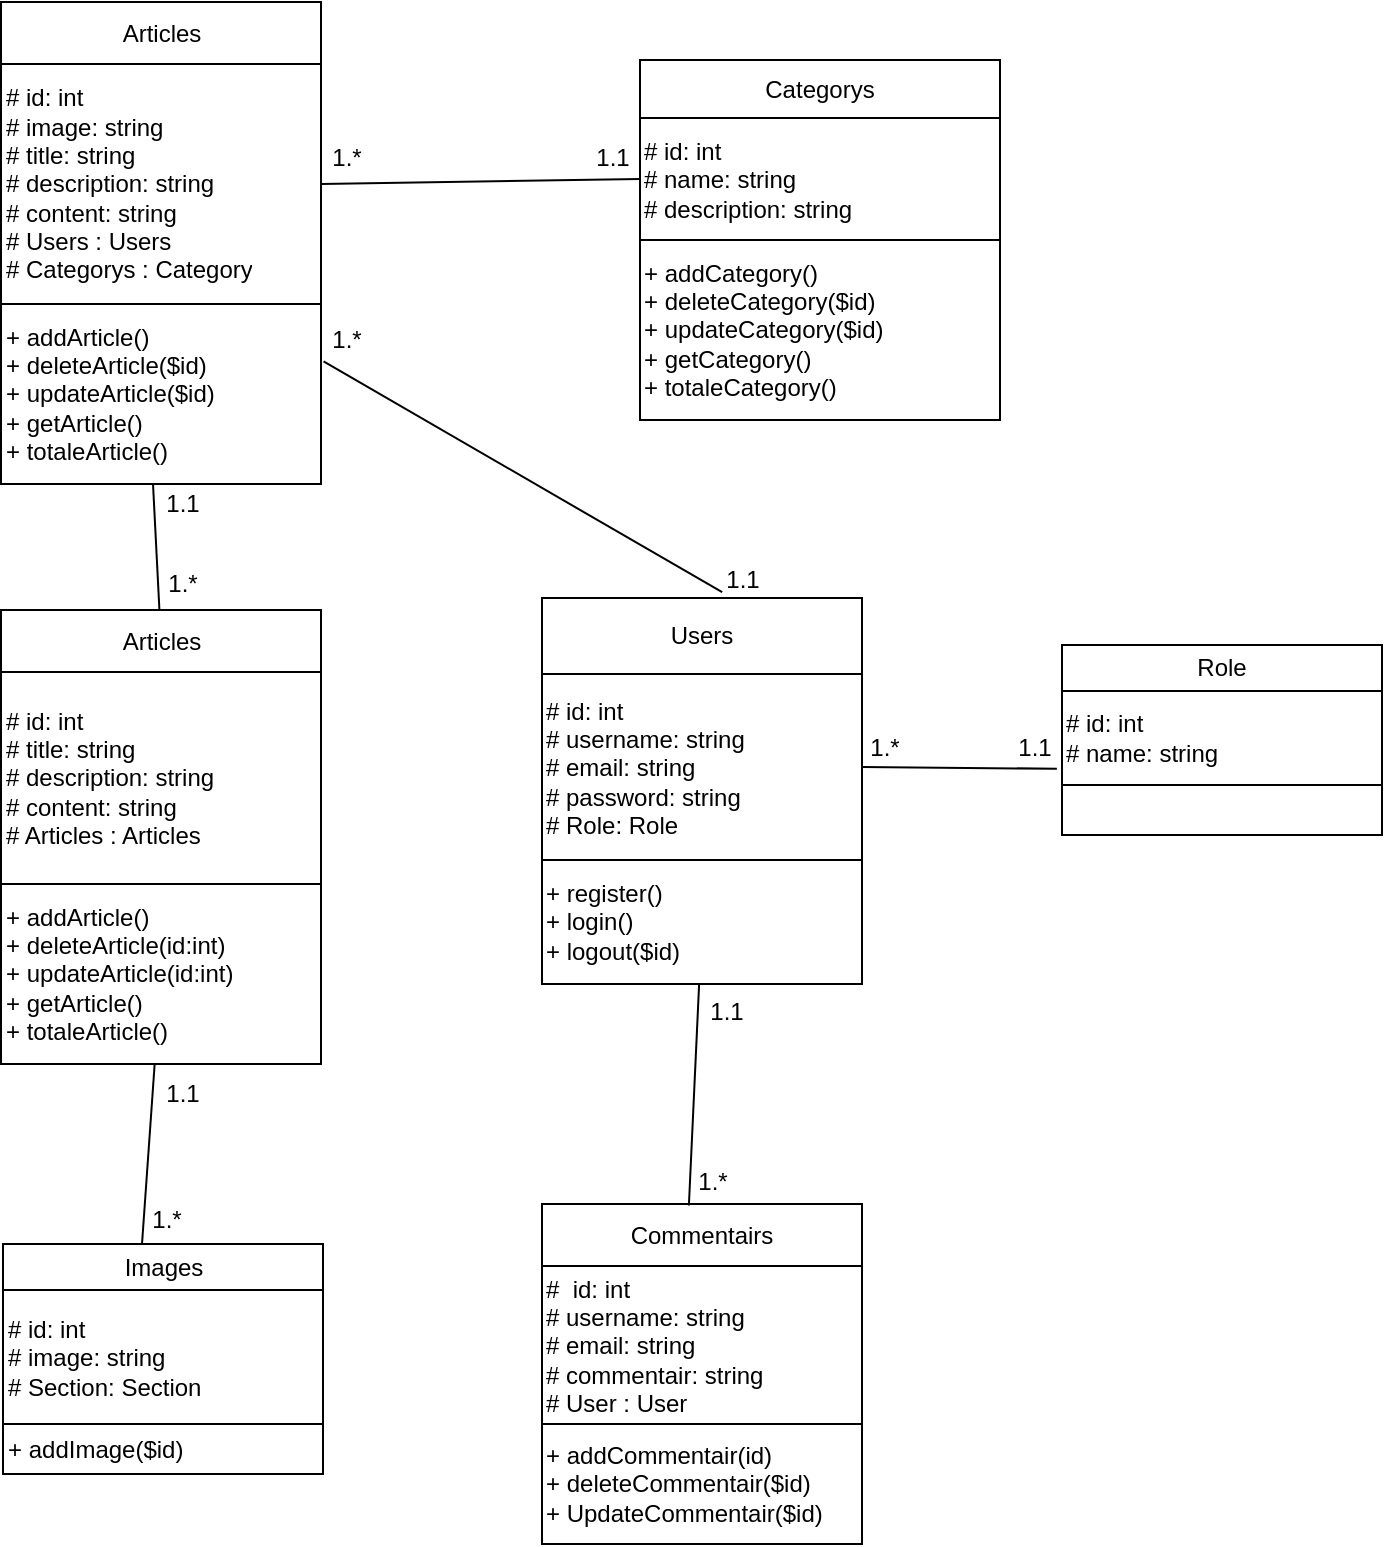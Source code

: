 <mxfile>
    <diagram id="ZzbQn7W3-mRiHGfWowW5" name="Page-1">
        <mxGraphModel dx="1580" dy="788" grid="1" gridSize="10" guides="1" tooltips="1" connect="1" arrows="1" fold="1" page="1" pageScale="1" pageWidth="850" pageHeight="1100" math="0" shadow="0">
            <root>
                <mxCell id="0"/>
                <mxCell id="1" parent="0"/>
                <mxCell id="106" value="" style="endArrow=none;html=1;entryX=0;entryY=0.5;entryDx=0;entryDy=0;exitX=1;exitY=0.5;exitDx=0;exitDy=0;" parent="1" source="110" target="117" edge="1">
                    <mxGeometry width="50" height="50" relative="1" as="geometry">
                        <mxPoint x="180" y="348" as="sourcePoint"/>
                        <mxPoint x="230" y="298" as="targetPoint"/>
                    </mxGeometry>
                </mxCell>
                <mxCell id="107" value="" style="shape=table;startSize=0;container=1;collapsible=0;childLayout=tableLayout;" parent="1" vertex="1">
                    <mxGeometry x="69.5" y="249" width="160" height="241" as="geometry"/>
                </mxCell>
                <mxCell id="108" value="" style="shape=tableRow;horizontal=0;startSize=0;swimlaneHead=0;swimlaneBody=0;top=0;left=0;bottom=0;right=0;collapsible=0;dropTarget=0;fillColor=none;points=[[0,0.5],[1,0.5]];portConstraint=eastwest;" parent="107" vertex="1">
                    <mxGeometry width="160" height="31" as="geometry"/>
                </mxCell>
                <mxCell id="109" value="Articles" style="shape=partialRectangle;html=1;whiteSpace=wrap;connectable=0;overflow=hidden;fillColor=none;top=0;left=0;bottom=0;right=0;pointerEvents=1;" parent="108" vertex="1">
                    <mxGeometry width="160" height="31" as="geometry">
                        <mxRectangle width="160" height="31" as="alternateBounds"/>
                    </mxGeometry>
                </mxCell>
                <mxCell id="110" value="" style="shape=tableRow;horizontal=0;startSize=0;swimlaneHead=0;swimlaneBody=0;top=0;left=0;bottom=0;right=0;collapsible=0;dropTarget=0;fillColor=none;points=[[0,0.5],[1,0.5]];portConstraint=eastwest;" parent="107" vertex="1">
                    <mxGeometry y="31" width="160" height="120" as="geometry"/>
                </mxCell>
                <mxCell id="111" value="# id: int&lt;br&gt;# image: string&lt;br&gt;# title: string&lt;br&gt;# description: string&lt;br&gt;# content: string&lt;br&gt;# Users : Users&lt;br&gt;# Categorys : Category" style="shape=partialRectangle;html=1;whiteSpace=wrap;connectable=0;overflow=hidden;fillColor=none;top=0;left=0;bottom=0;right=0;pointerEvents=1;align=left;" parent="110" vertex="1">
                    <mxGeometry width="160" height="120" as="geometry">
                        <mxRectangle width="160" height="120" as="alternateBounds"/>
                    </mxGeometry>
                </mxCell>
                <mxCell id="112" value="" style="shape=tableRow;horizontal=0;startSize=0;swimlaneHead=0;swimlaneBody=0;top=0;left=0;bottom=0;right=0;collapsible=0;dropTarget=0;fillColor=none;points=[[0,0.5],[1,0.5]];portConstraint=eastwest;" parent="107" vertex="1">
                    <mxGeometry y="151" width="160" height="90" as="geometry"/>
                </mxCell>
                <mxCell id="113" value="&lt;span style=&quot;&quot;&gt;+ addArticle&lt;/span&gt;&lt;span style=&quot;&quot;&gt;()&amp;nbsp;&lt;/span&gt;&lt;br style=&quot;&quot;&gt;&lt;span style=&quot;&quot;&gt;+ deleteArticle&lt;/span&gt;&lt;span style=&quot;&quot;&gt;($id)&amp;nbsp;&lt;/span&gt;&lt;br style=&quot;&quot;&gt;&lt;span style=&quot;&quot;&gt;+ updateArticle&lt;/span&gt;&lt;span style=&quot;&quot;&gt;($id)&lt;/span&gt;&lt;br style=&quot;&quot;&gt;&lt;span style=&quot;&quot;&gt;+ getArticle&lt;/span&gt;&lt;span style=&quot;&quot;&gt;()&amp;nbsp;&lt;br&gt;+ totaleArticle()&lt;br&gt;&lt;/span&gt;" style="shape=partialRectangle;html=1;whiteSpace=wrap;connectable=0;overflow=hidden;fillColor=none;top=0;left=0;bottom=0;right=0;pointerEvents=1;align=left;" parent="112" vertex="1">
                    <mxGeometry width="160" height="90" as="geometry">
                        <mxRectangle width="160" height="90" as="alternateBounds"/>
                    </mxGeometry>
                </mxCell>
                <mxCell id="114" value="" style="shape=table;startSize=0;container=1;collapsible=0;childLayout=tableLayout;" parent="1" vertex="1">
                    <mxGeometry x="389" y="278" width="180" height="180" as="geometry"/>
                </mxCell>
                <mxCell id="115" value="" style="shape=tableRow;horizontal=0;startSize=0;swimlaneHead=0;swimlaneBody=0;top=0;left=0;bottom=0;right=0;collapsible=0;dropTarget=0;fillColor=none;points=[[0,0.5],[1,0.5]];portConstraint=eastwest;" parent="114" vertex="1">
                    <mxGeometry width="180" height="29" as="geometry"/>
                </mxCell>
                <mxCell id="116" value="Categorys" style="shape=partialRectangle;html=1;whiteSpace=wrap;connectable=0;overflow=hidden;fillColor=none;top=0;left=0;bottom=0;right=0;pointerEvents=1;" parent="115" vertex="1">
                    <mxGeometry width="180" height="29" as="geometry">
                        <mxRectangle width="180" height="29" as="alternateBounds"/>
                    </mxGeometry>
                </mxCell>
                <mxCell id="117" value="" style="shape=tableRow;horizontal=0;startSize=0;swimlaneHead=0;swimlaneBody=0;top=0;left=0;bottom=0;right=0;collapsible=0;dropTarget=0;fillColor=none;points=[[0,0.5],[1,0.5]];portConstraint=eastwest;" parent="114" vertex="1">
                    <mxGeometry y="29" width="180" height="61" as="geometry"/>
                </mxCell>
                <mxCell id="118" value="&lt;div&gt;# id: int&lt;/div&gt;&lt;div&gt;&lt;span style=&quot;background-color: initial;&quot;&gt;# name: string&amp;nbsp; &amp;nbsp; &amp;nbsp; &amp;nbsp;&lt;/span&gt;&lt;/div&gt;&lt;div&gt;&lt;span style=&quot;background-color: initial;&quot;&gt;# description: string&lt;/span&gt;&lt;/div&gt;" style="shape=partialRectangle;html=1;whiteSpace=wrap;connectable=0;overflow=hidden;fillColor=none;top=0;left=0;bottom=0;right=0;pointerEvents=1;align=left;" parent="117" vertex="1">
                    <mxGeometry width="180" height="61" as="geometry">
                        <mxRectangle width="180" height="61" as="alternateBounds"/>
                    </mxGeometry>
                </mxCell>
                <mxCell id="119" value="" style="shape=tableRow;horizontal=0;startSize=0;swimlaneHead=0;swimlaneBody=0;top=0;left=0;bottom=0;right=0;collapsible=0;dropTarget=0;fillColor=none;points=[[0,0.5],[1,0.5]];portConstraint=eastwest;" parent="114" vertex="1">
                    <mxGeometry y="90" width="180" height="90" as="geometry"/>
                </mxCell>
                <mxCell id="120" value="+ addCategory()&lt;br&gt;+ deleteCategory($id)&amp;nbsp;&lt;br&gt;+ updateCategory($id)&lt;br&gt;+ getCategory()&lt;br&gt;+ totaleCategory()" style="shape=partialRectangle;html=1;whiteSpace=wrap;connectable=0;overflow=hidden;fillColor=none;top=0;left=0;bottom=0;right=0;pointerEvents=1;align=left;" parent="119" vertex="1">
                    <mxGeometry width="180" height="90" as="geometry">
                        <mxRectangle width="180" height="90" as="alternateBounds"/>
                    </mxGeometry>
                </mxCell>
                <mxCell id="128" value="" style="shape=table;startSize=0;container=1;collapsible=0;childLayout=tableLayout;" parent="1" vertex="1">
                    <mxGeometry x="340" y="547" width="160" height="193" as="geometry"/>
                </mxCell>
                <mxCell id="129" value="" style="shape=tableRow;horizontal=0;startSize=0;swimlaneHead=0;swimlaneBody=0;top=0;left=0;bottom=0;right=0;collapsible=0;dropTarget=0;fillColor=none;points=[[0,0.5],[1,0.5]];portConstraint=eastwest;" parent="128" vertex="1">
                    <mxGeometry width="160" height="38" as="geometry"/>
                </mxCell>
                <mxCell id="130" value="Users" style="shape=partialRectangle;html=1;whiteSpace=wrap;connectable=0;overflow=hidden;fillColor=none;top=0;left=0;bottom=0;right=0;pointerEvents=1;" parent="129" vertex="1">
                    <mxGeometry width="160" height="38" as="geometry">
                        <mxRectangle width="160" height="38" as="alternateBounds"/>
                    </mxGeometry>
                </mxCell>
                <mxCell id="131" value="" style="shape=tableRow;horizontal=0;startSize=0;swimlaneHead=0;swimlaneBody=0;top=0;left=0;bottom=0;right=0;collapsible=0;dropTarget=0;fillColor=none;points=[[0,0.5],[1,0.5]];portConstraint=eastwest;" parent="128" vertex="1">
                    <mxGeometry y="38" width="160" height="93" as="geometry"/>
                </mxCell>
                <mxCell id="132" value="# id: int&lt;br&gt;# username: string&lt;br&gt;# email: string&lt;br&gt;# password: string&lt;br&gt;# Role: Role" style="shape=partialRectangle;html=1;whiteSpace=wrap;connectable=0;overflow=hidden;fillColor=none;top=0;left=0;bottom=0;right=0;pointerEvents=1;align=left;" parent="131" vertex="1">
                    <mxGeometry width="160" height="93" as="geometry">
                        <mxRectangle width="160" height="93" as="alternateBounds"/>
                    </mxGeometry>
                </mxCell>
                <mxCell id="133" value="" style="shape=tableRow;horizontal=0;startSize=0;swimlaneHead=0;swimlaneBody=0;top=0;left=0;bottom=0;right=0;collapsible=0;dropTarget=0;fillColor=none;points=[[0,0.5],[1,0.5]];portConstraint=eastwest;" parent="128" vertex="1">
                    <mxGeometry y="131" width="160" height="62" as="geometry"/>
                </mxCell>
                <mxCell id="134" value="&lt;span style=&quot;&quot;&gt;+ register&lt;/span&gt;&lt;span style=&quot;&quot;&gt;()&amp;nbsp;&lt;/span&gt;&lt;br style=&quot;&quot;&gt;&lt;span style=&quot;&quot;&gt;+ login&lt;/span&gt;&lt;span style=&quot;&quot;&gt;()&amp;nbsp;&lt;br&gt;+ logout($id)&amp;nbsp;&lt;/span&gt;&lt;span style=&quot;&quot;&gt;&lt;br&gt;&lt;/span&gt;" style="shape=partialRectangle;html=1;whiteSpace=wrap;connectable=0;overflow=hidden;fillColor=none;top=0;left=0;bottom=0;right=0;pointerEvents=1;align=left;" parent="133" vertex="1">
                    <mxGeometry width="160" height="62" as="geometry">
                        <mxRectangle width="160" height="62" as="alternateBounds"/>
                    </mxGeometry>
                </mxCell>
                <mxCell id="136" value="" style="endArrow=none;html=1;exitX=0.563;exitY=-0.076;exitDx=0;exitDy=0;exitPerimeter=0;entryX=1.008;entryY=0.319;entryDx=0;entryDy=0;entryPerimeter=0;" parent="1" source="129" target="112" edge="1">
                    <mxGeometry width="50" height="50" relative="1" as="geometry">
                        <mxPoint x="420" y="498" as="sourcePoint"/>
                        <mxPoint x="470" y="468" as="targetPoint"/>
                        <Array as="points"/>
                    </mxGeometry>
                </mxCell>
                <mxCell id="137" value="1.*" style="text;html=1;align=center;verticalAlign=middle;resizable=0;points=[];autosize=1;strokeColor=none;fillColor=none;" parent="1" vertex="1">
                    <mxGeometry x="222" y="312" width="40" height="30" as="geometry"/>
                </mxCell>
                <mxCell id="138" value="1.1" style="text;html=1;align=center;verticalAlign=middle;resizable=0;points=[];autosize=1;strokeColor=none;fillColor=none;" parent="1" vertex="1">
                    <mxGeometry x="355" y="312" width="40" height="30" as="geometry"/>
                </mxCell>
                <mxCell id="141" value="1.1" style="text;html=1;align=center;verticalAlign=middle;resizable=0;points=[];autosize=1;strokeColor=none;fillColor=none;" parent="1" vertex="1">
                    <mxGeometry x="420" y="523" width="40" height="30" as="geometry"/>
                </mxCell>
                <mxCell id="142" value="1.*" style="text;html=1;align=center;verticalAlign=middle;resizable=0;points=[];autosize=1;strokeColor=none;fillColor=none;" parent="1" vertex="1">
                    <mxGeometry x="222" y="403" width="40" height="30" as="geometry"/>
                </mxCell>
                <mxCell id="143" value="" style="shape=table;startSize=0;container=1;collapsible=0;childLayout=tableLayout;" parent="1" vertex="1">
                    <mxGeometry x="600" y="570.5" width="160" height="95" as="geometry"/>
                </mxCell>
                <mxCell id="144" value="" style="shape=tableRow;horizontal=0;startSize=0;swimlaneHead=0;swimlaneBody=0;top=0;left=0;bottom=0;right=0;collapsible=0;dropTarget=0;fillColor=none;points=[[0,0.5],[1,0.5]];portConstraint=eastwest;" parent="143" vertex="1">
                    <mxGeometry width="160" height="23" as="geometry"/>
                </mxCell>
                <mxCell id="145" value="Role" style="shape=partialRectangle;html=1;whiteSpace=wrap;connectable=0;overflow=hidden;fillColor=none;top=0;left=0;bottom=0;right=0;pointerEvents=1;" parent="144" vertex="1">
                    <mxGeometry width="160" height="23" as="geometry">
                        <mxRectangle width="160" height="23" as="alternateBounds"/>
                    </mxGeometry>
                </mxCell>
                <mxCell id="146" value="" style="shape=tableRow;horizontal=0;startSize=0;swimlaneHead=0;swimlaneBody=0;top=0;left=0;bottom=0;right=0;collapsible=0;dropTarget=0;fillColor=none;points=[[0,0.5],[1,0.5]];portConstraint=eastwest;" parent="143" vertex="1">
                    <mxGeometry y="23" width="160" height="47" as="geometry"/>
                </mxCell>
                <mxCell id="147" value="&lt;div&gt;# id: int&lt;/div&gt;&lt;div&gt;&lt;span style=&quot;background-color: initial;&quot;&gt;# name: string&amp;nbsp; &amp;nbsp; &amp;nbsp; &amp;nbsp;&lt;/span&gt;&lt;/div&gt;" style="shape=partialRectangle;html=1;whiteSpace=wrap;connectable=0;overflow=hidden;fillColor=none;top=0;left=0;bottom=0;right=0;pointerEvents=1;align=left;" parent="146" vertex="1">
                    <mxGeometry width="160" height="47" as="geometry">
                        <mxRectangle width="160" height="47" as="alternateBounds"/>
                    </mxGeometry>
                </mxCell>
                <mxCell id="148" value="" style="shape=tableRow;horizontal=0;startSize=0;swimlaneHead=0;swimlaneBody=0;top=0;left=0;bottom=0;right=0;collapsible=0;dropTarget=0;fillColor=none;points=[[0,0.5],[1,0.5]];portConstraint=eastwest;" parent="143" vertex="1">
                    <mxGeometry y="70" width="160" height="25" as="geometry"/>
                </mxCell>
                <mxCell id="149" value="" style="shape=partialRectangle;html=1;whiteSpace=wrap;connectable=0;overflow=hidden;fillColor=none;top=0;left=0;bottom=0;right=0;pointerEvents=1;align=left;" parent="148" vertex="1">
                    <mxGeometry width="160" height="25" as="geometry">
                        <mxRectangle width="160" height="25" as="alternateBounds"/>
                    </mxGeometry>
                </mxCell>
                <mxCell id="150" value="" style="endArrow=none;html=1;entryX=-0.016;entryY=0.827;entryDx=0;entryDy=0;entryPerimeter=0;exitX=1;exitY=0.5;exitDx=0;exitDy=0;" parent="1" source="131" target="146" edge="1">
                    <mxGeometry width="50" height="50" relative="1" as="geometry">
                        <mxPoint x="490" y="688" as="sourcePoint"/>
                        <mxPoint x="540" y="638" as="targetPoint"/>
                    </mxGeometry>
                </mxCell>
                <mxCell id="151" value="1.*" style="text;html=1;align=center;verticalAlign=middle;resizable=0;points=[];autosize=1;strokeColor=none;fillColor=none;" parent="1" vertex="1">
                    <mxGeometry x="491" y="607" width="40" height="30" as="geometry"/>
                </mxCell>
                <mxCell id="152" value="1.1" style="text;html=1;align=center;verticalAlign=middle;resizable=0;points=[];autosize=1;strokeColor=none;fillColor=none;" parent="1" vertex="1">
                    <mxGeometry x="566" y="607" width="40" height="30" as="geometry"/>
                </mxCell>
                <mxCell id="153" value="" style="shape=table;startSize=0;container=1;collapsible=0;childLayout=tableLayout;" parent="1" vertex="1">
                    <mxGeometry x="340" y="850" width="160" height="170" as="geometry"/>
                </mxCell>
                <mxCell id="154" value="" style="shape=tableRow;horizontal=0;startSize=0;swimlaneHead=0;swimlaneBody=0;top=0;left=0;bottom=0;right=0;collapsible=0;dropTarget=0;fillColor=none;points=[[0,0.5],[1,0.5]];portConstraint=eastwest;" parent="153" vertex="1">
                    <mxGeometry width="160" height="31" as="geometry"/>
                </mxCell>
                <mxCell id="155" value="Commentairs" style="shape=partialRectangle;html=1;whiteSpace=wrap;connectable=0;overflow=hidden;fillColor=none;top=0;left=0;bottom=0;right=0;pointerEvents=1;" parent="154" vertex="1">
                    <mxGeometry width="160" height="31" as="geometry">
                        <mxRectangle width="160" height="31" as="alternateBounds"/>
                    </mxGeometry>
                </mxCell>
                <mxCell id="156" value="" style="shape=tableRow;horizontal=0;startSize=0;swimlaneHead=0;swimlaneBody=0;top=0;left=0;bottom=0;right=0;collapsible=0;dropTarget=0;fillColor=none;points=[[0,0.5],[1,0.5]];portConstraint=eastwest;" parent="153" vertex="1">
                    <mxGeometry y="31" width="160" height="79" as="geometry"/>
                </mxCell>
                <mxCell id="157" value="#&amp;nbsp; id: int&lt;br&gt;# username: string&lt;br&gt;# email: string&lt;br&gt;# commentair: string&lt;br&gt;# User : User" style="shape=partialRectangle;html=1;whiteSpace=wrap;connectable=0;overflow=hidden;fillColor=none;top=0;left=0;bottom=0;right=0;pointerEvents=1;align=left;" parent="156" vertex="1">
                    <mxGeometry width="160" height="79" as="geometry">
                        <mxRectangle width="160" height="79" as="alternateBounds"/>
                    </mxGeometry>
                </mxCell>
                <mxCell id="158" value="" style="shape=tableRow;horizontal=0;startSize=0;swimlaneHead=0;swimlaneBody=0;top=0;left=0;bottom=0;right=0;collapsible=0;dropTarget=0;fillColor=none;points=[[0,0.5],[1,0.5]];portConstraint=eastwest;" parent="153" vertex="1">
                    <mxGeometry y="110" width="160" height="60" as="geometry"/>
                </mxCell>
                <mxCell id="159" value="&lt;span style=&quot;&quot;&gt;+ addCommentair&lt;/span&gt;&lt;span style=&quot;&quot;&gt;(id)&amp;nbsp;&lt;br&gt;&lt;/span&gt;&lt;span style=&quot;&quot;&gt;+ deleteCommentair($id)&lt;br&gt;+ UpdateCommentair($id)&lt;br&gt;&lt;/span&gt;" style="shape=partialRectangle;html=1;whiteSpace=wrap;connectable=0;overflow=hidden;fillColor=none;top=0;left=0;bottom=0;right=0;pointerEvents=1;align=left;" parent="158" vertex="1">
                    <mxGeometry width="160" height="60" as="geometry">
                        <mxRectangle width="160" height="60" as="alternateBounds"/>
                    </mxGeometry>
                </mxCell>
                <mxCell id="160" value="" style="endArrow=none;html=1;exitX=0.459;exitY=0.023;exitDx=0;exitDy=0;exitPerimeter=0;" parent="1" source="154" edge="1" target="133">
                    <mxGeometry width="50" height="50" relative="1" as="geometry">
                        <mxPoint x="410" y="836.98" as="sourcePoint"/>
                        <mxPoint x="411.28" y="758" as="targetPoint"/>
                    </mxGeometry>
                </mxCell>
                <mxCell id="161" value="1.1" style="text;html=1;align=center;verticalAlign=middle;resizable=0;points=[];autosize=1;strokeColor=none;fillColor=none;" parent="1" vertex="1">
                    <mxGeometry x="412" y="739" width="40" height="30" as="geometry"/>
                </mxCell>
                <mxCell id="162" value="1.*" style="text;html=1;align=center;verticalAlign=middle;resizable=0;points=[];autosize=1;strokeColor=none;fillColor=none;" parent="1" vertex="1">
                    <mxGeometry x="405" y="824" width="40" height="30" as="geometry"/>
                </mxCell>
                <mxCell id="163" value="" style="shape=table;startSize=0;container=1;collapsible=0;childLayout=tableLayout;" parent="1" vertex="1">
                    <mxGeometry x="70.5" y="870" width="160" height="115" as="geometry"/>
                </mxCell>
                <mxCell id="164" value="" style="shape=tableRow;horizontal=0;startSize=0;swimlaneHead=0;swimlaneBody=0;top=0;left=0;bottom=0;right=0;collapsible=0;dropTarget=0;fillColor=none;points=[[0,0.5],[1,0.5]];portConstraint=eastwest;" parent="163" vertex="1">
                    <mxGeometry width="160" height="23" as="geometry"/>
                </mxCell>
                <mxCell id="165" value="Images" style="shape=partialRectangle;html=1;whiteSpace=wrap;connectable=0;overflow=hidden;fillColor=none;top=0;left=0;bottom=0;right=0;pointerEvents=1;" parent="164" vertex="1">
                    <mxGeometry width="160" height="23" as="geometry">
                        <mxRectangle width="160" height="23" as="alternateBounds"/>
                    </mxGeometry>
                </mxCell>
                <mxCell id="166" value="" style="shape=tableRow;horizontal=0;startSize=0;swimlaneHead=0;swimlaneBody=0;top=0;left=0;bottom=0;right=0;collapsible=0;dropTarget=0;fillColor=none;points=[[0,0.5],[1,0.5]];portConstraint=eastwest;" parent="163" vertex="1">
                    <mxGeometry y="23" width="160" height="67" as="geometry"/>
                </mxCell>
                <mxCell id="167" value="&lt;div&gt;# id: int&lt;/div&gt;&lt;div&gt;&lt;span style=&quot;background-color: initial;&quot;&gt;# image: string&amp;nbsp; &amp;nbsp; &amp;nbsp; &amp;nbsp;&lt;/span&gt;&lt;/div&gt;&lt;div&gt;&lt;span style=&quot;background-color: initial;&quot;&gt;# Section: Section&lt;/span&gt;&lt;/div&gt;" style="shape=partialRectangle;html=1;whiteSpace=wrap;connectable=0;overflow=hidden;fillColor=none;top=0;left=0;bottom=0;right=0;pointerEvents=1;align=left;" parent="166" vertex="1">
                    <mxGeometry width="160" height="67" as="geometry">
                        <mxRectangle width="160" height="67" as="alternateBounds"/>
                    </mxGeometry>
                </mxCell>
                <mxCell id="168" value="" style="shape=tableRow;horizontal=0;startSize=0;swimlaneHead=0;swimlaneBody=0;top=0;left=0;bottom=0;right=0;collapsible=0;dropTarget=0;fillColor=none;points=[[0,0.5],[1,0.5]];portConstraint=eastwest;" parent="163" vertex="1">
                    <mxGeometry y="90" width="160" height="25" as="geometry"/>
                </mxCell>
                <mxCell id="169" value="+ addImage($id)" style="shape=partialRectangle;html=1;whiteSpace=wrap;connectable=0;overflow=hidden;fillColor=none;top=0;left=0;bottom=0;right=0;pointerEvents=1;align=left;" parent="168" vertex="1">
                    <mxGeometry width="160" height="25" as="geometry">
                        <mxRectangle width="160" height="25" as="alternateBounds"/>
                    </mxGeometry>
                </mxCell>
                <mxCell id="180" value="" style="shape=table;startSize=0;container=1;collapsible=0;childLayout=tableLayout;" parent="1" vertex="1">
                    <mxGeometry x="69.5" y="553" width="160" height="227" as="geometry"/>
                </mxCell>
                <mxCell id="181" value="" style="shape=tableRow;horizontal=0;startSize=0;swimlaneHead=0;swimlaneBody=0;top=0;left=0;bottom=0;right=0;collapsible=0;dropTarget=0;fillColor=none;points=[[0,0.5],[1,0.5]];portConstraint=eastwest;" parent="180" vertex="1">
                    <mxGeometry width="160" height="31" as="geometry"/>
                </mxCell>
                <mxCell id="182" value="Articles" style="shape=partialRectangle;html=1;whiteSpace=wrap;connectable=0;overflow=hidden;fillColor=none;top=0;left=0;bottom=0;right=0;pointerEvents=1;" parent="181" vertex="1">
                    <mxGeometry width="160" height="31" as="geometry">
                        <mxRectangle width="160" height="31" as="alternateBounds"/>
                    </mxGeometry>
                </mxCell>
                <mxCell id="183" value="" style="shape=tableRow;horizontal=0;startSize=0;swimlaneHead=0;swimlaneBody=0;top=0;left=0;bottom=0;right=0;collapsible=0;dropTarget=0;fillColor=none;points=[[0,0.5],[1,0.5]];portConstraint=eastwest;" parent="180" vertex="1">
                    <mxGeometry y="31" width="160" height="106" as="geometry"/>
                </mxCell>
                <mxCell id="184" value="# id: int&lt;br&gt;# title: string&lt;br&gt;# description: string&lt;br&gt;# content: string&lt;br&gt;# Articles : Articles" style="shape=partialRectangle;html=1;whiteSpace=wrap;connectable=0;overflow=hidden;fillColor=none;top=0;left=0;bottom=0;right=0;pointerEvents=1;align=left;" parent="183" vertex="1">
                    <mxGeometry width="160" height="106" as="geometry">
                        <mxRectangle width="160" height="106" as="alternateBounds"/>
                    </mxGeometry>
                </mxCell>
                <mxCell id="185" value="" style="shape=tableRow;horizontal=0;startSize=0;swimlaneHead=0;swimlaneBody=0;top=0;left=0;bottom=0;right=0;collapsible=0;dropTarget=0;fillColor=none;points=[[0,0.5],[1,0.5]];portConstraint=eastwest;" parent="180" vertex="1">
                    <mxGeometry y="137" width="160" height="90" as="geometry"/>
                </mxCell>
                <mxCell id="186" value="&lt;span style=&quot;&quot;&gt;+ addArticle&lt;/span&gt;&lt;span style=&quot;&quot;&gt;()&amp;nbsp;&lt;/span&gt;&lt;br style=&quot;&quot;&gt;&lt;span style=&quot;&quot;&gt;+ deleteArticle&lt;/span&gt;&lt;span style=&quot;&quot;&gt;(id:int)&amp;nbsp;&lt;/span&gt;&lt;br style=&quot;&quot;&gt;&lt;span style=&quot;&quot;&gt;+ updateArticle&lt;/span&gt;&lt;span style=&quot;&quot;&gt;(id:int)&amp;nbsp;&lt;/span&gt;&lt;br style=&quot;&quot;&gt;&lt;span style=&quot;&quot;&gt;+ getArticle&lt;/span&gt;&lt;span style=&quot;&quot;&gt;()&amp;nbsp;&lt;br&gt;+ totaleArticle()&amp;nbsp;&lt;br&gt;&lt;/span&gt;" style="shape=partialRectangle;html=1;whiteSpace=wrap;connectable=0;overflow=hidden;fillColor=none;top=0;left=0;bottom=0;right=0;pointerEvents=1;align=left;" parent="185" vertex="1">
                    <mxGeometry width="160" height="90" as="geometry">
                        <mxRectangle width="160" height="90" as="alternateBounds"/>
                    </mxGeometry>
                </mxCell>
                <mxCell id="187" value="" style="endArrow=none;html=1;entryX=0.475;entryY=0.999;entryDx=0;entryDy=0;entryPerimeter=0;" parent="1" source="181" target="112" edge="1">
                    <mxGeometry width="50" height="50" relative="1" as="geometry">
                        <mxPoint x="150.58" y="602.713" as="sourcePoint"/>
                        <mxPoint x="148.42" y="510" as="targetPoint"/>
                    </mxGeometry>
                </mxCell>
                <mxCell id="188" value="1.1" style="text;html=1;align=center;verticalAlign=middle;resizable=0;points=[];autosize=1;strokeColor=none;fillColor=none;" parent="1" vertex="1">
                    <mxGeometry x="140" y="485" width="40" height="30" as="geometry"/>
                </mxCell>
                <mxCell id="189" value="1.*" style="text;html=1;align=center;verticalAlign=middle;resizable=0;points=[];autosize=1;strokeColor=none;fillColor=none;" parent="1" vertex="1">
                    <mxGeometry x="140" y="525" width="40" height="30" as="geometry"/>
                </mxCell>
                <mxCell id="190" value="" style="endArrow=none;html=1;" parent="1" edge="1" target="185">
                    <mxGeometry width="50" height="50" relative="1" as="geometry">
                        <mxPoint x="140" y="870" as="sourcePoint"/>
                        <mxPoint x="140" y="793.64" as="targetPoint"/>
                    </mxGeometry>
                </mxCell>
                <mxCell id="191" value="1.1" style="text;html=1;align=center;verticalAlign=middle;resizable=0;points=[];autosize=1;strokeColor=none;fillColor=none;" parent="1" vertex="1">
                    <mxGeometry x="140" y="780" width="40" height="30" as="geometry"/>
                </mxCell>
                <mxCell id="192" value="1.*" style="text;html=1;align=center;verticalAlign=middle;resizable=0;points=[];autosize=1;strokeColor=none;fillColor=none;" parent="1" vertex="1">
                    <mxGeometry x="132" y="843" width="40" height="30" as="geometry"/>
                </mxCell>
            </root>
        </mxGraphModel>
    </diagram>
</mxfile>